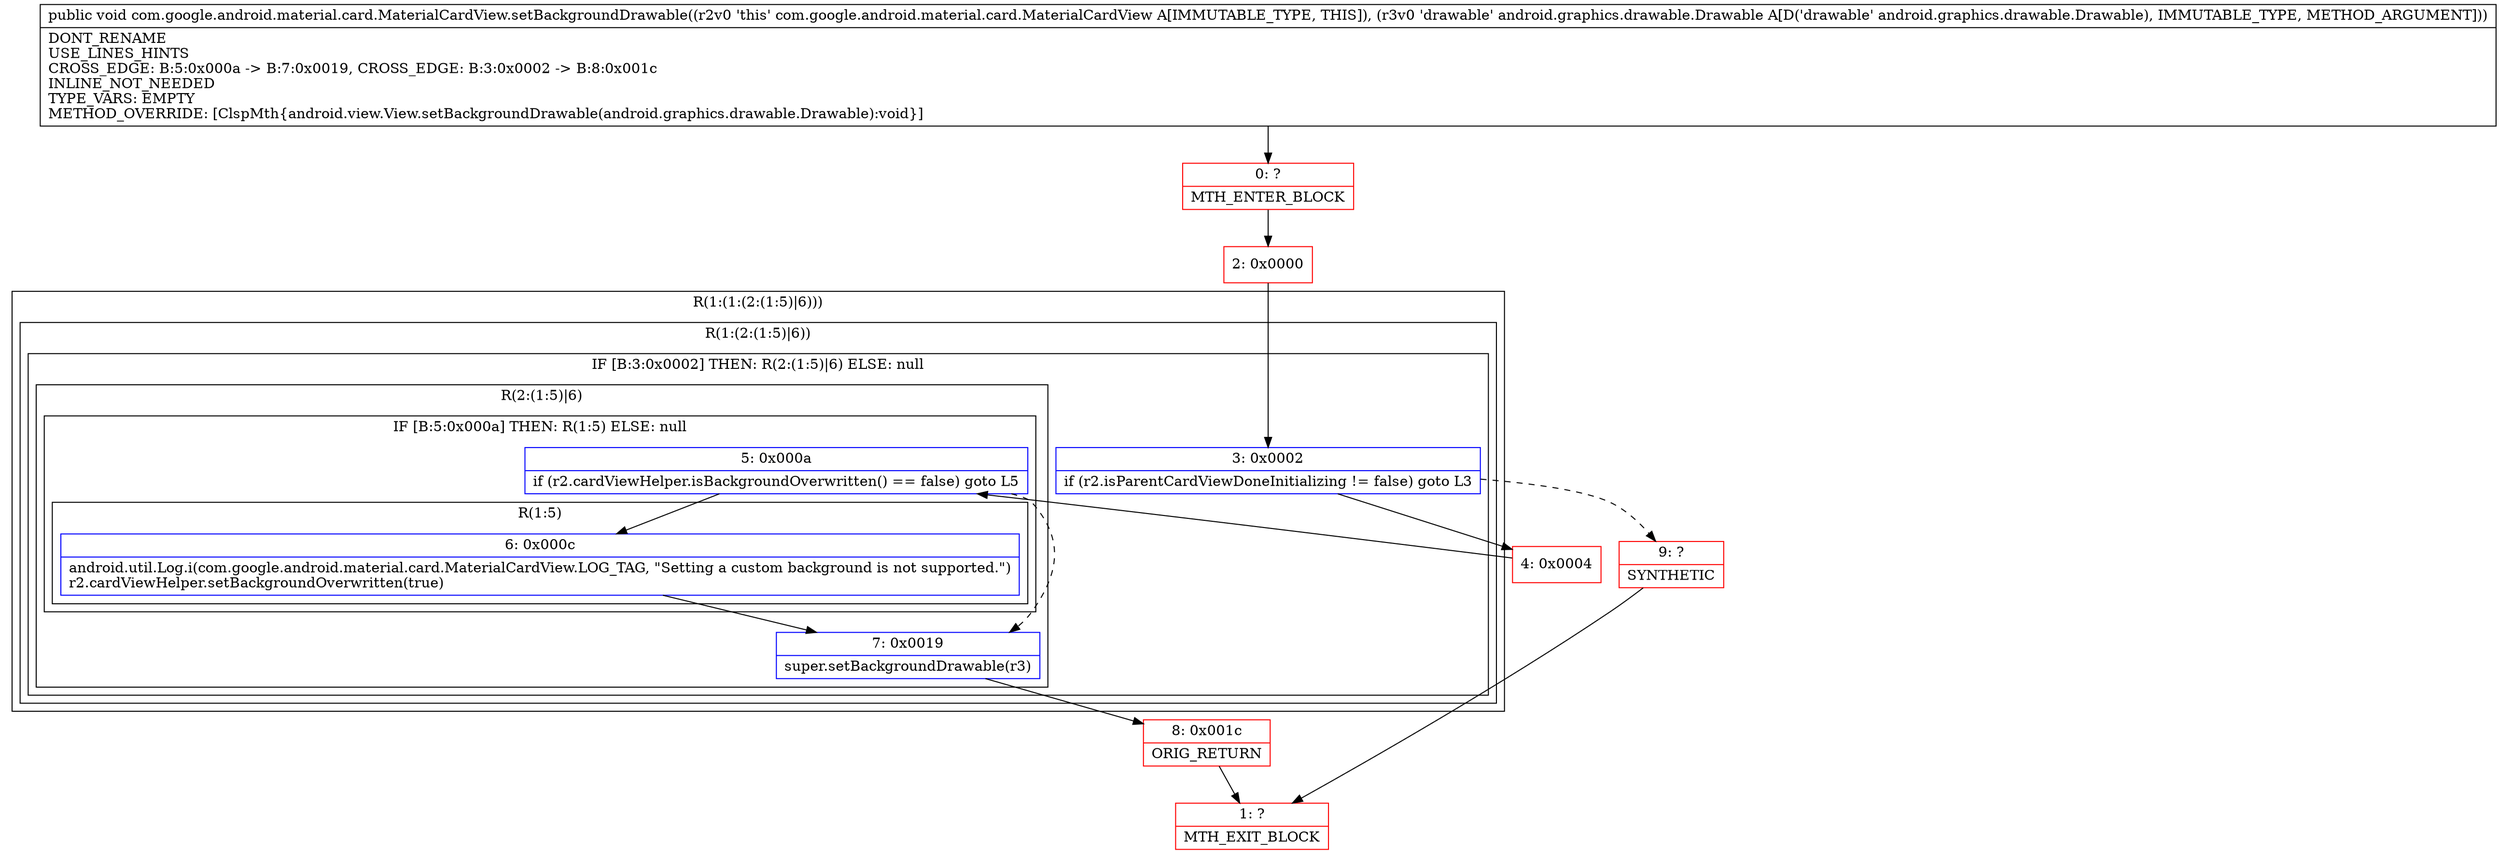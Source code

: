 digraph "CFG forcom.google.android.material.card.MaterialCardView.setBackgroundDrawable(Landroid\/graphics\/drawable\/Drawable;)V" {
subgraph cluster_Region_583725559 {
label = "R(1:(1:(2:(1:5)|6)))";
node [shape=record,color=blue];
subgraph cluster_Region_1066492919 {
label = "R(1:(2:(1:5)|6))";
node [shape=record,color=blue];
subgraph cluster_IfRegion_1855388676 {
label = "IF [B:3:0x0002] THEN: R(2:(1:5)|6) ELSE: null";
node [shape=record,color=blue];
Node_3 [shape=record,label="{3\:\ 0x0002|if (r2.isParentCardViewDoneInitializing != false) goto L3\l}"];
subgraph cluster_Region_1890159845 {
label = "R(2:(1:5)|6)";
node [shape=record,color=blue];
subgraph cluster_IfRegion_85565006 {
label = "IF [B:5:0x000a] THEN: R(1:5) ELSE: null";
node [shape=record,color=blue];
Node_5 [shape=record,label="{5\:\ 0x000a|if (r2.cardViewHelper.isBackgroundOverwritten() == false) goto L5\l}"];
subgraph cluster_Region_832818113 {
label = "R(1:5)";
node [shape=record,color=blue];
Node_6 [shape=record,label="{6\:\ 0x000c|android.util.Log.i(com.google.android.material.card.MaterialCardView.LOG_TAG, \"Setting a custom background is not supported.\")\lr2.cardViewHelper.setBackgroundOverwritten(true)\l}"];
}
}
Node_7 [shape=record,label="{7\:\ 0x0019|super.setBackgroundDrawable(r3)\l}"];
}
}
}
}
Node_0 [shape=record,color=red,label="{0\:\ ?|MTH_ENTER_BLOCK\l}"];
Node_2 [shape=record,color=red,label="{2\:\ 0x0000}"];
Node_4 [shape=record,color=red,label="{4\:\ 0x0004}"];
Node_8 [shape=record,color=red,label="{8\:\ 0x001c|ORIG_RETURN\l}"];
Node_1 [shape=record,color=red,label="{1\:\ ?|MTH_EXIT_BLOCK\l}"];
Node_9 [shape=record,color=red,label="{9\:\ ?|SYNTHETIC\l}"];
MethodNode[shape=record,label="{public void com.google.android.material.card.MaterialCardView.setBackgroundDrawable((r2v0 'this' com.google.android.material.card.MaterialCardView A[IMMUTABLE_TYPE, THIS]), (r3v0 'drawable' android.graphics.drawable.Drawable A[D('drawable' android.graphics.drawable.Drawable), IMMUTABLE_TYPE, METHOD_ARGUMENT]))  | DONT_RENAME\lUSE_LINES_HINTS\lCROSS_EDGE: B:5:0x000a \-\> B:7:0x0019, CROSS_EDGE: B:3:0x0002 \-\> B:8:0x001c\lINLINE_NOT_NEEDED\lTYPE_VARS: EMPTY\lMETHOD_OVERRIDE: [ClspMth\{android.view.View.setBackgroundDrawable(android.graphics.drawable.Drawable):void\}]\l}"];
MethodNode -> Node_0;Node_3 -> Node_4;
Node_3 -> Node_9[style=dashed];
Node_5 -> Node_6;
Node_5 -> Node_7[style=dashed];
Node_6 -> Node_7;
Node_7 -> Node_8;
Node_0 -> Node_2;
Node_2 -> Node_3;
Node_4 -> Node_5;
Node_8 -> Node_1;
Node_9 -> Node_1;
}

